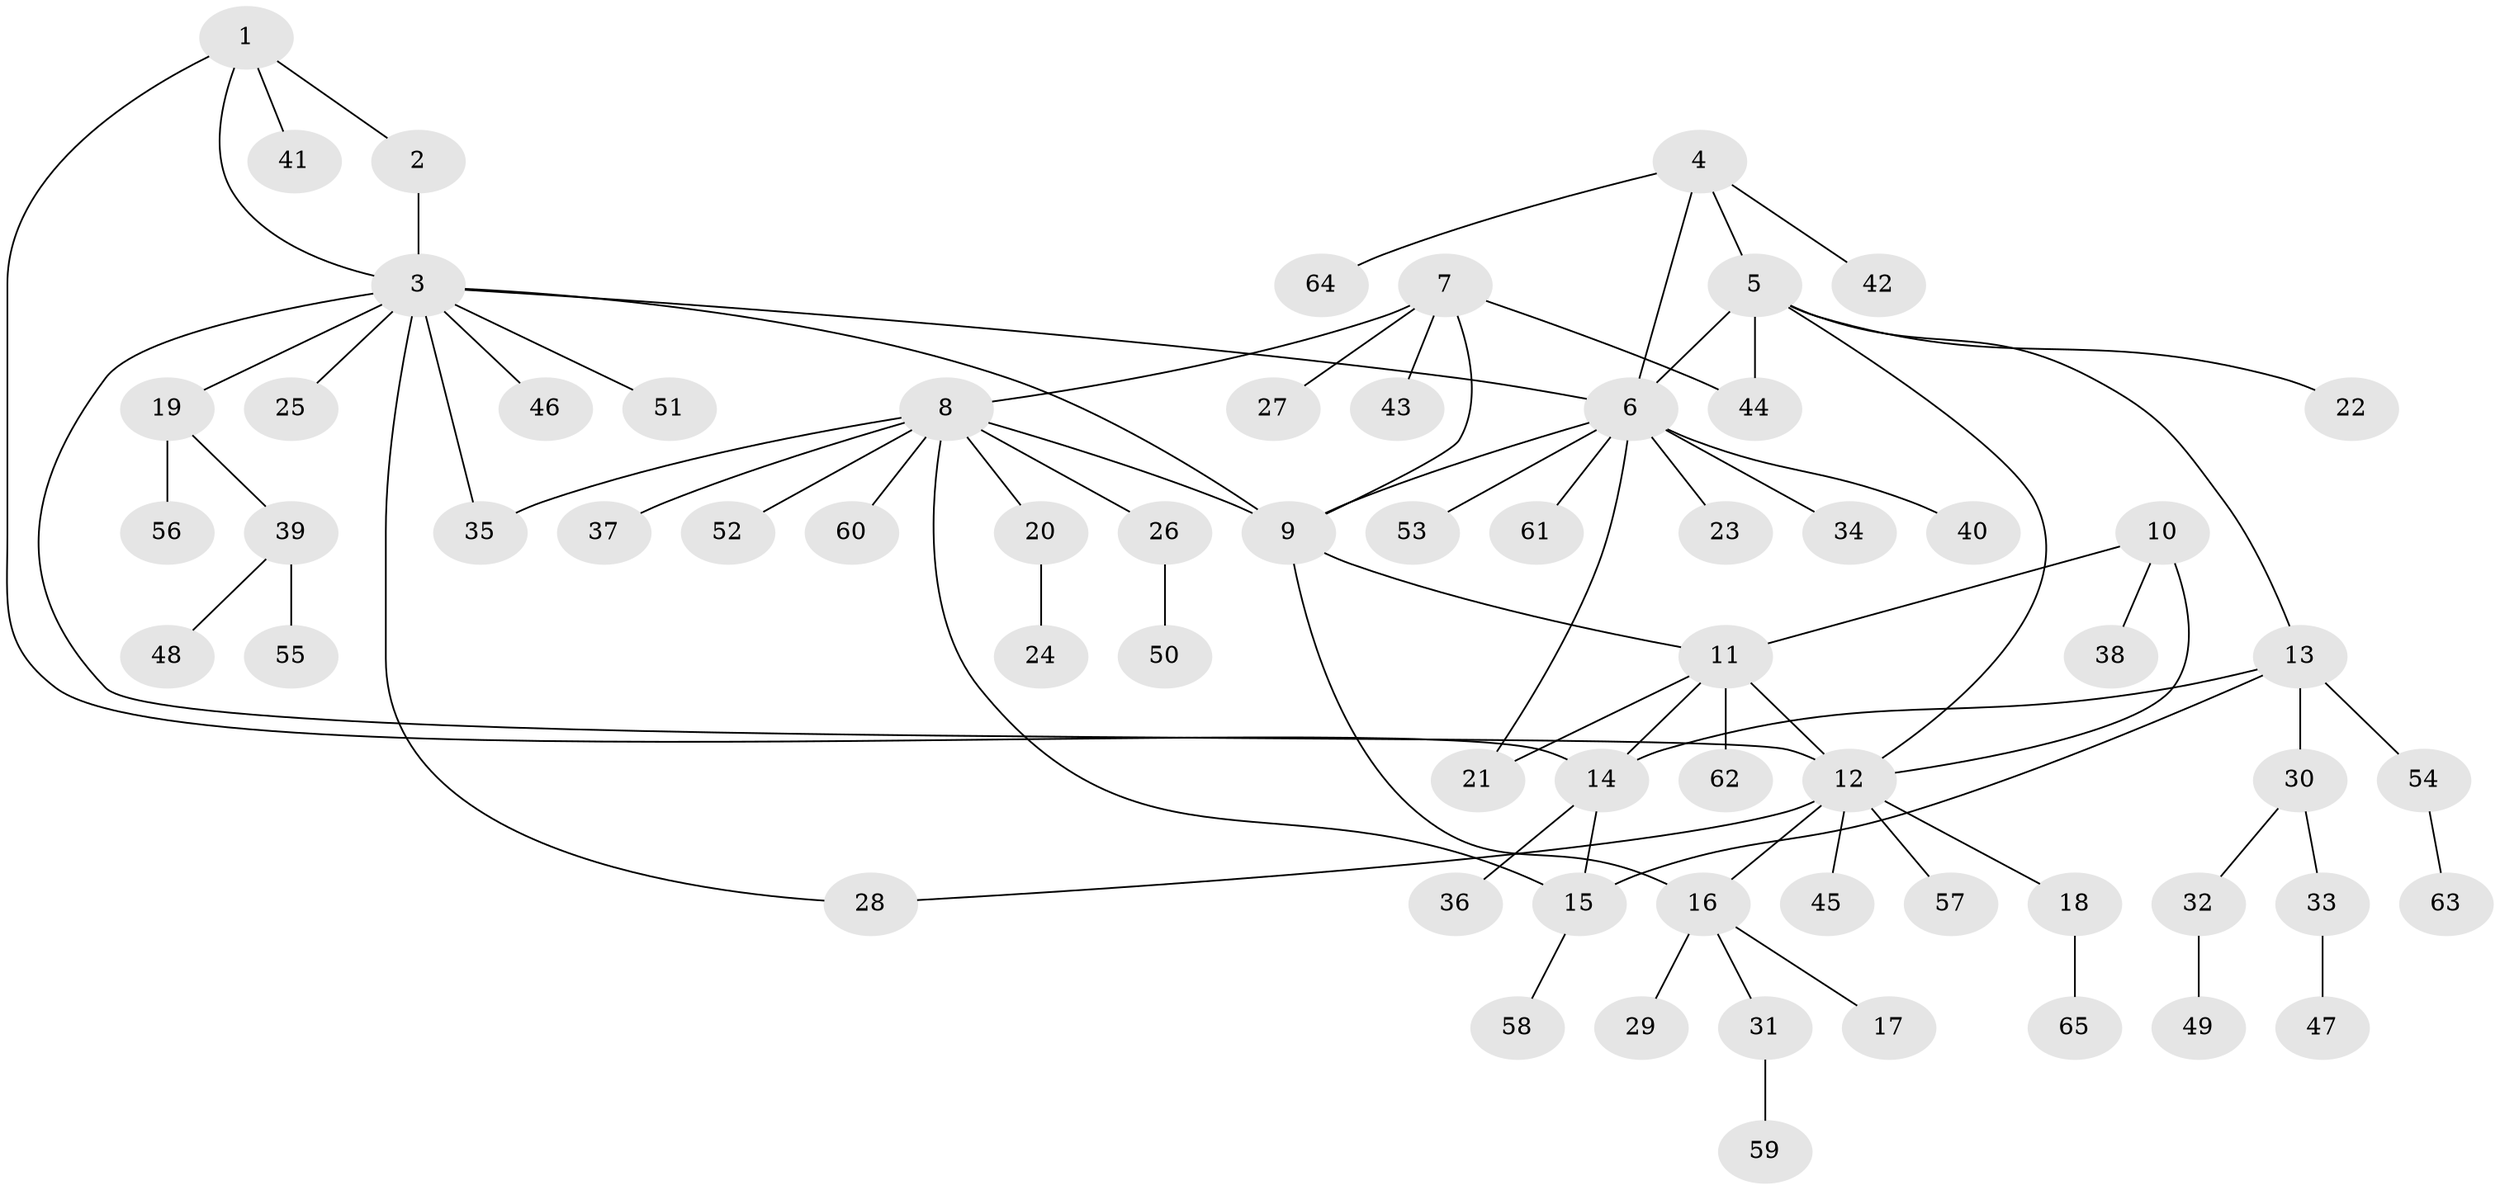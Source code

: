 // coarse degree distribution, {1: 0.631578947368421, 2: 0.21052631578947367, 8: 0.05263157894736842, 4: 0.05263157894736842, 10: 0.05263157894736842}
// Generated by graph-tools (version 1.1) at 2025/57/03/04/25 21:57:26]
// undirected, 65 vertices, 80 edges
graph export_dot {
graph [start="1"]
  node [color=gray90,style=filled];
  1;
  2;
  3;
  4;
  5;
  6;
  7;
  8;
  9;
  10;
  11;
  12;
  13;
  14;
  15;
  16;
  17;
  18;
  19;
  20;
  21;
  22;
  23;
  24;
  25;
  26;
  27;
  28;
  29;
  30;
  31;
  32;
  33;
  34;
  35;
  36;
  37;
  38;
  39;
  40;
  41;
  42;
  43;
  44;
  45;
  46;
  47;
  48;
  49;
  50;
  51;
  52;
  53;
  54;
  55;
  56;
  57;
  58;
  59;
  60;
  61;
  62;
  63;
  64;
  65;
  1 -- 2;
  1 -- 3;
  1 -- 14;
  1 -- 41;
  2 -- 3;
  3 -- 6;
  3 -- 9;
  3 -- 12;
  3 -- 19;
  3 -- 25;
  3 -- 28;
  3 -- 35;
  3 -- 46;
  3 -- 51;
  4 -- 5;
  4 -- 6;
  4 -- 42;
  4 -- 64;
  5 -- 6;
  5 -- 12;
  5 -- 13;
  5 -- 22;
  5 -- 44;
  6 -- 9;
  6 -- 21;
  6 -- 23;
  6 -- 34;
  6 -- 40;
  6 -- 53;
  6 -- 61;
  7 -- 8;
  7 -- 9;
  7 -- 27;
  7 -- 43;
  7 -- 44;
  8 -- 9;
  8 -- 15;
  8 -- 20;
  8 -- 26;
  8 -- 35;
  8 -- 37;
  8 -- 52;
  8 -- 60;
  9 -- 11;
  9 -- 16;
  10 -- 11;
  10 -- 12;
  10 -- 38;
  11 -- 12;
  11 -- 14;
  11 -- 21;
  11 -- 62;
  12 -- 16;
  12 -- 18;
  12 -- 28;
  12 -- 45;
  12 -- 57;
  13 -- 14;
  13 -- 15;
  13 -- 30;
  13 -- 54;
  14 -- 15;
  14 -- 36;
  15 -- 58;
  16 -- 17;
  16 -- 29;
  16 -- 31;
  18 -- 65;
  19 -- 39;
  19 -- 56;
  20 -- 24;
  26 -- 50;
  30 -- 32;
  30 -- 33;
  31 -- 59;
  32 -- 49;
  33 -- 47;
  39 -- 48;
  39 -- 55;
  54 -- 63;
}
